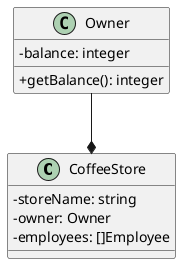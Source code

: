 @startuml Composition

skinparam classAttributeIconSize 0

class CoffeeStore {
    - storeName: string
    - owner: Owner
    - employees: []Employee
}

class Owner {
    - balance: integer
    + getBalance(): integer
}

Owner --* CoffeeStore

@enduml